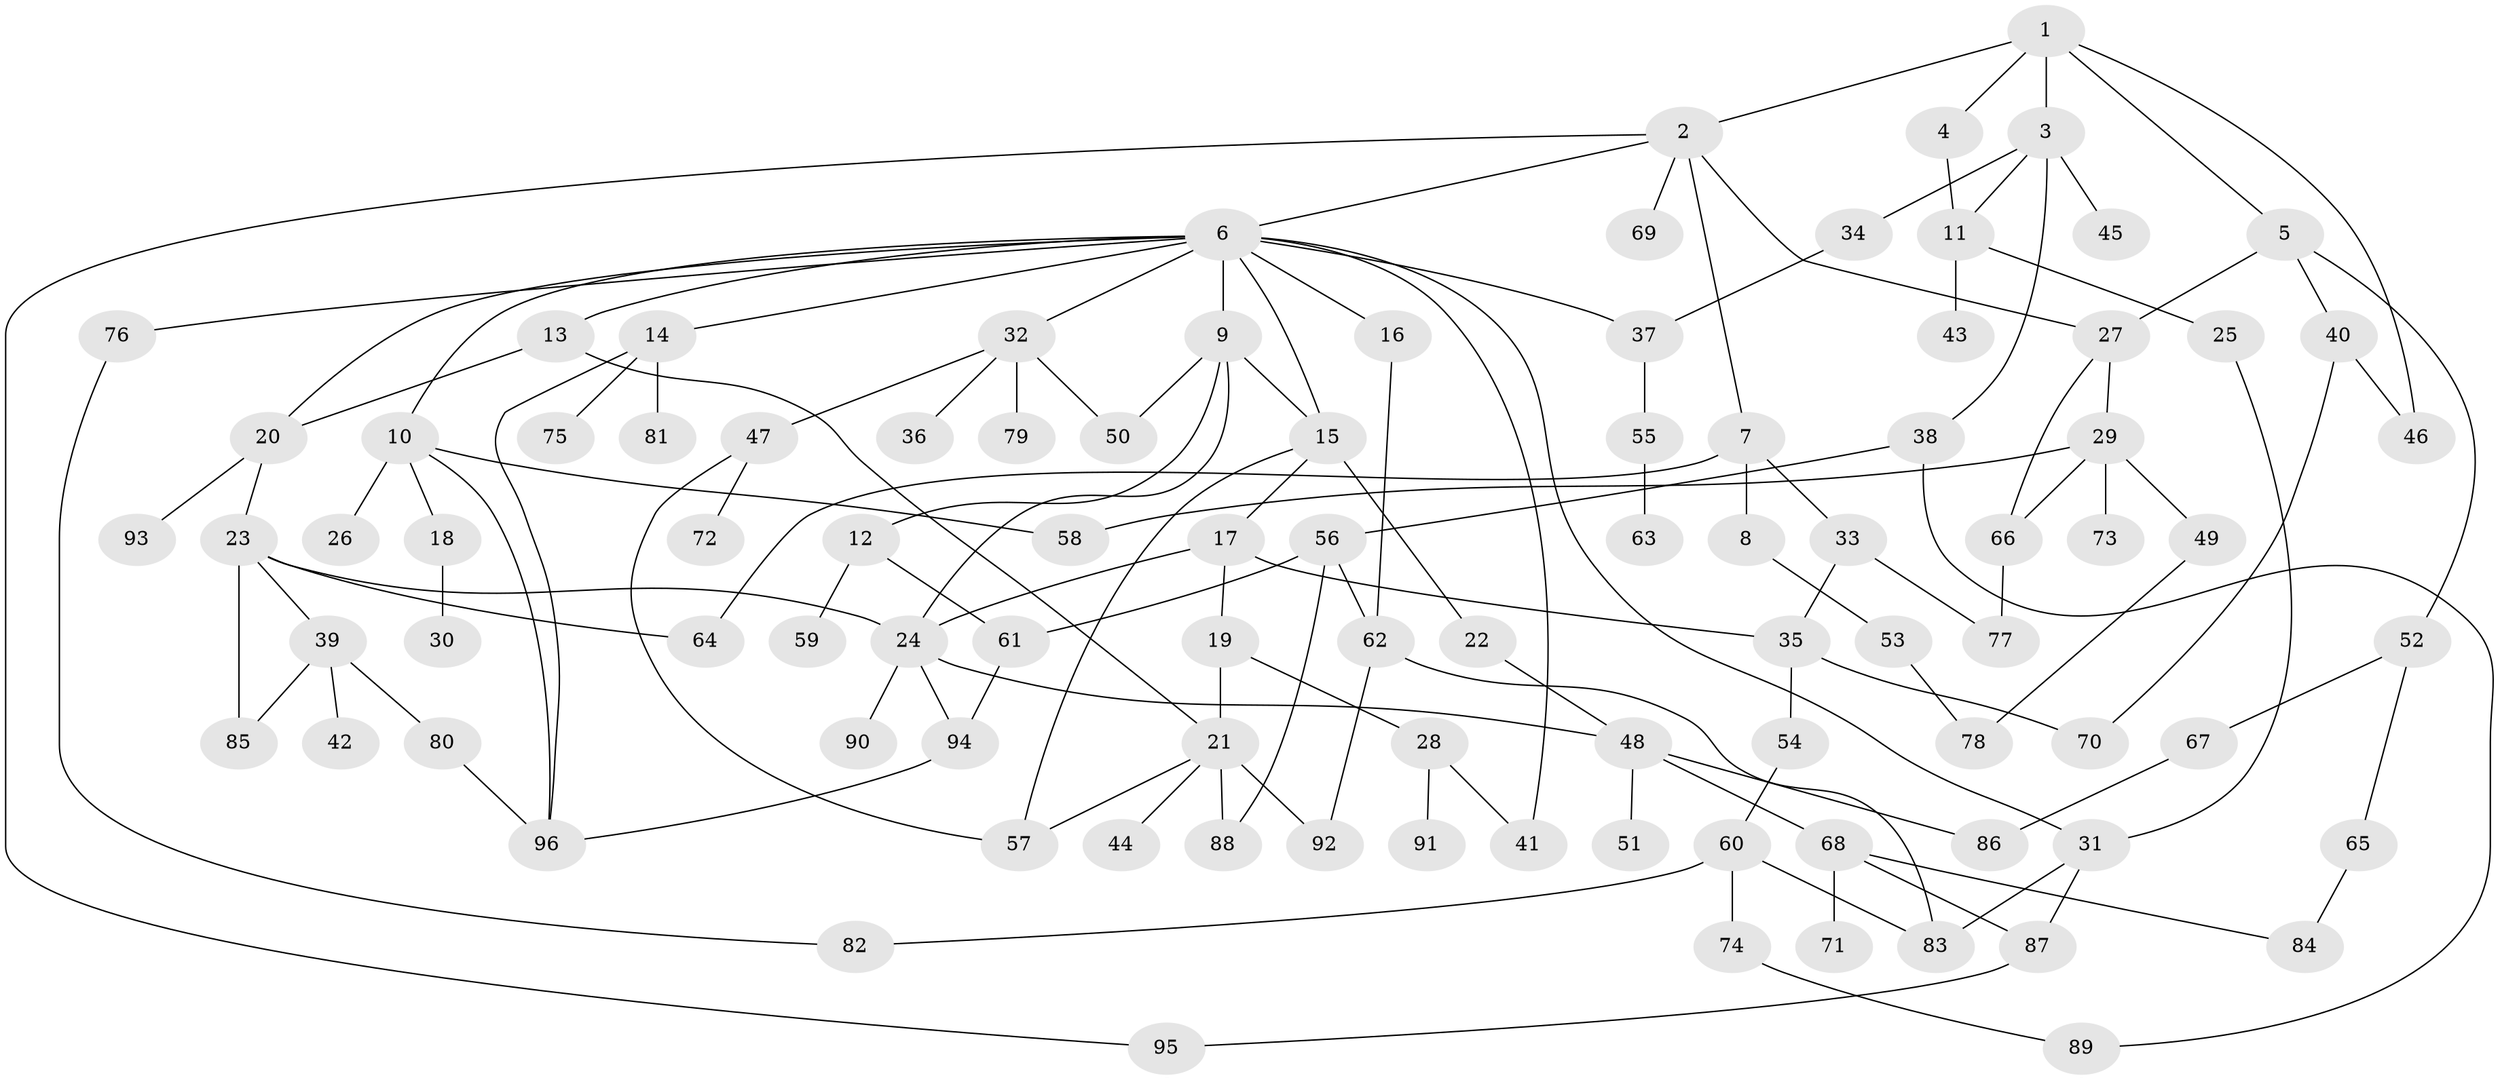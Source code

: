 // Generated by graph-tools (version 1.1) at 2025/13/03/09/25 04:13:22]
// undirected, 96 vertices, 134 edges
graph export_dot {
graph [start="1"]
  node [color=gray90,style=filled];
  1;
  2;
  3;
  4;
  5;
  6;
  7;
  8;
  9;
  10;
  11;
  12;
  13;
  14;
  15;
  16;
  17;
  18;
  19;
  20;
  21;
  22;
  23;
  24;
  25;
  26;
  27;
  28;
  29;
  30;
  31;
  32;
  33;
  34;
  35;
  36;
  37;
  38;
  39;
  40;
  41;
  42;
  43;
  44;
  45;
  46;
  47;
  48;
  49;
  50;
  51;
  52;
  53;
  54;
  55;
  56;
  57;
  58;
  59;
  60;
  61;
  62;
  63;
  64;
  65;
  66;
  67;
  68;
  69;
  70;
  71;
  72;
  73;
  74;
  75;
  76;
  77;
  78;
  79;
  80;
  81;
  82;
  83;
  84;
  85;
  86;
  87;
  88;
  89;
  90;
  91;
  92;
  93;
  94;
  95;
  96;
  1 -- 2;
  1 -- 3;
  1 -- 4;
  1 -- 5;
  1 -- 46;
  2 -- 6;
  2 -- 7;
  2 -- 27;
  2 -- 69;
  2 -- 95;
  3 -- 11;
  3 -- 34;
  3 -- 38;
  3 -- 45;
  4 -- 11;
  5 -- 40;
  5 -- 52;
  5 -- 27;
  6 -- 9;
  6 -- 10;
  6 -- 13;
  6 -- 14;
  6 -- 16;
  6 -- 20;
  6 -- 32;
  6 -- 37;
  6 -- 76;
  6 -- 41;
  6 -- 31;
  6 -- 15;
  7 -- 8;
  7 -- 33;
  7 -- 64;
  8 -- 53;
  9 -- 12;
  9 -- 15;
  9 -- 50;
  9 -- 24;
  10 -- 18;
  10 -- 26;
  10 -- 58;
  10 -- 96;
  11 -- 25;
  11 -- 43;
  12 -- 59;
  12 -- 61;
  13 -- 21;
  13 -- 20;
  14 -- 75;
  14 -- 81;
  14 -- 96;
  15 -- 17;
  15 -- 22;
  15 -- 57;
  16 -- 62;
  17 -- 19;
  17 -- 24;
  17 -- 35;
  18 -- 30;
  19 -- 21;
  19 -- 28;
  20 -- 23;
  20 -- 93;
  21 -- 44;
  21 -- 88;
  21 -- 92;
  21 -- 57;
  22 -- 48;
  23 -- 39;
  23 -- 64;
  23 -- 85;
  23 -- 24;
  24 -- 90;
  24 -- 94;
  24 -- 48;
  25 -- 31;
  27 -- 29;
  27 -- 66;
  28 -- 41;
  28 -- 91;
  29 -- 49;
  29 -- 58;
  29 -- 66;
  29 -- 73;
  31 -- 87;
  31 -- 83;
  32 -- 36;
  32 -- 47;
  32 -- 79;
  32 -- 50;
  33 -- 35;
  33 -- 77;
  34 -- 37;
  35 -- 54;
  35 -- 70;
  37 -- 55;
  38 -- 56;
  38 -- 89;
  39 -- 42;
  39 -- 80;
  39 -- 85;
  40 -- 46;
  40 -- 70;
  47 -- 57;
  47 -- 72;
  48 -- 51;
  48 -- 68;
  48 -- 86;
  49 -- 78;
  52 -- 65;
  52 -- 67;
  53 -- 78;
  54 -- 60;
  55 -- 63;
  56 -- 62;
  56 -- 88;
  56 -- 61;
  60 -- 74;
  60 -- 83;
  60 -- 82;
  61 -- 94;
  62 -- 92;
  62 -- 83;
  65 -- 84;
  66 -- 77;
  67 -- 86;
  68 -- 71;
  68 -- 84;
  68 -- 87;
  74 -- 89;
  76 -- 82;
  80 -- 96;
  87 -- 95;
  94 -- 96;
}
